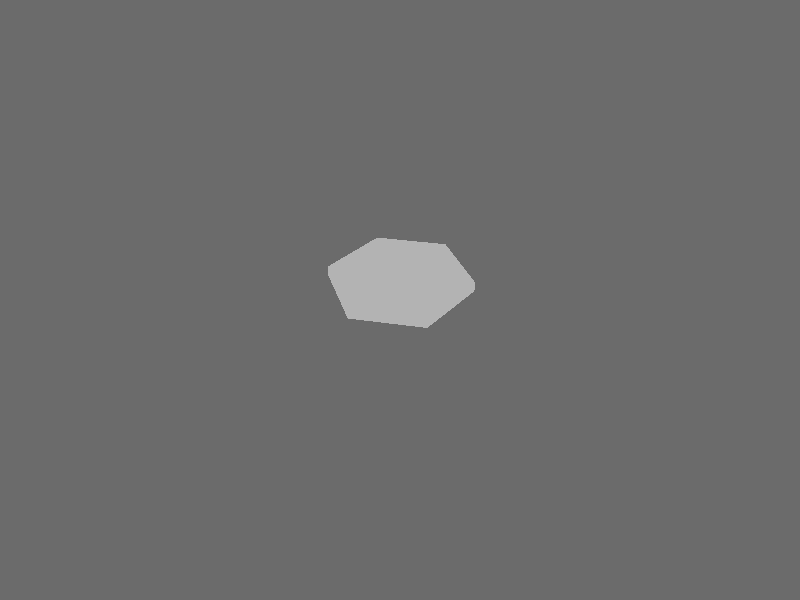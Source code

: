 background {rgb<1,1,1>}

camera{
    location<30,35,-35>
    look_at <0,0,0>
    } 
    
media{                                //makes fog and dust and such
    scattering {2, rgb 0.01}
    intervals 2
    samples 50 //higher makes it take longer, but will give fewer artefacts
    method 3 
    }    
    
light_source{
    <0,15,0>
    color rgb .7
    media_interaction off
    } 
    
light_source{
    <1,115,90>
    color rgb <1,1,.25> *10
    spotlight
    point_at <0,0,-5>
    radius 10
    falloff 5
    media_attenuation on
    }    
    
#declare Window=prism{
    linear_sweep
    linear_spline
    -20,20
    6
    <0,15>
    <2.5,10>
    <2.5,0>
    <-2.5,0>
    <-2.5,10>
    <0,15>
    };
              
    
#declare Step=prism{
    linear_sweep //how the top and bottom are connected
    linear_spline //how it moves horizontally around the shape 
    0,1 //how thick you want it to be (goes to y=1)
    7 //how many points there will be - note that you need to start and end at the same spot
    #declare Index =0;
    #while (Index <=360)
        <cos(radians(Index)),
        sin(radians(Index))>
        #declare Index=Index+360/6;
        #end
    rotate y*360/12 //rotates just in y    
    }; 
    
#declare Room=prism{
    linear_sweep //how the top and bottom are connected
    linear_spline //how it moves horizontally around the shape 
    0,1 //how thick you want it to be (goes to y=1)
    9 //how many points there will be - note that you need to start and end at the same spot
    #declare Index =0;
    #while (Index <=360)
        <cos(radians(Index)),
        sin(radians(Index))>
        #declare Index=Index+360/8;
        #end
    rotate y*360/16    
    }       
    
object{
    Step
    scale<20,1,20>
    pigment {rgb .42}
    } 
    
object{
    Step
    scale<16,1,16>
    pigment {rgb .42}
    translate <0,1,0>
    } 
    
object{
    Step
    scale<7,1,7>
    pigment {rgb .7}
    translate <0,2,0>
    } 

difference{    
    object{
        Room
        scale<62,122,62>
        translate <0,-1,0>
        pigment{rgb .42}
        } 
    object{
        Room
        scale<60,120,60>
        pigment {rgb .42}
        }
    object{
        Window
        rotate x*-90
        translate <0,70,60>
        }
    hollow //this tells POV-ray that you're gonna be inside the object, and makes media work better    
        }                           